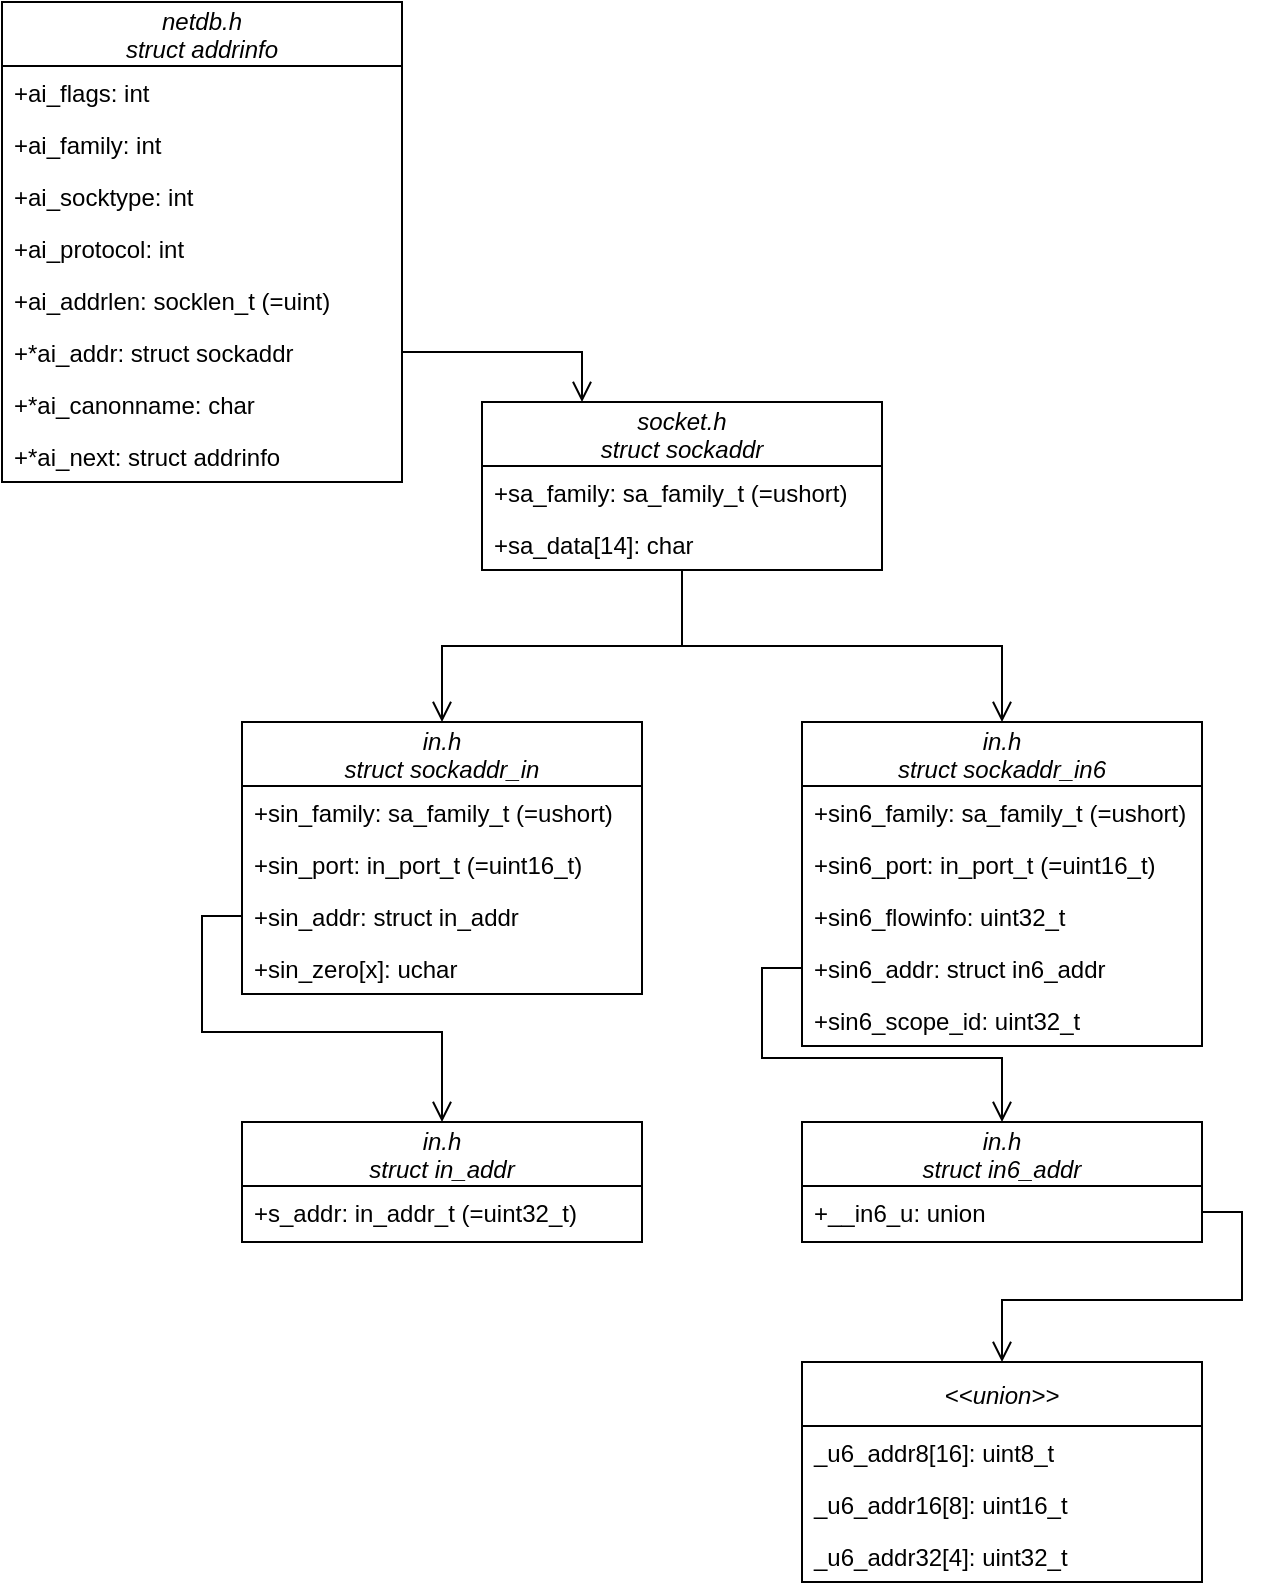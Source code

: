 <mxfile version="20.8.10" type="device"><diagram id="C5RBs43oDa-KdzZeNtuy" name="class"><mxGraphModel dx="947" dy="989" grid="1" gridSize="10" guides="1" tooltips="1" connect="1" arrows="1" fold="1" page="1" pageScale="1" pageWidth="827" pageHeight="1169" math="0" shadow="0"><root><mxCell id="WIyWlLk6GJQsqaUBKTNV-0"/><mxCell id="WIyWlLk6GJQsqaUBKTNV-1" parent="WIyWlLk6GJQsqaUBKTNV-0"/><mxCell id="zkfFHV4jXpPFQw0GAbJ--0" value="netdb.h&#10;struct addrinfo" style="swimlane;fontStyle=2;align=center;verticalAlign=middle;childLayout=stackLayout;horizontal=1;startSize=32;horizontalStack=0;resizeParent=1;resizeLast=0;collapsible=1;marginBottom=0;rounded=0;shadow=0;strokeWidth=1;" parent="WIyWlLk6GJQsqaUBKTNV-1" vertex="1"><mxGeometry x="200" y="120" width="200" height="240" as="geometry"><mxRectangle x="230" y="140" width="160" height="26" as="alternateBounds"/></mxGeometry></mxCell><mxCell id="zkfFHV4jXpPFQw0GAbJ--1" value="+ai_flags: int" style="text;align=left;verticalAlign=top;spacingLeft=4;spacingRight=4;overflow=hidden;rotatable=0;points=[[0,0.5],[1,0.5]];portConstraint=eastwest;" parent="zkfFHV4jXpPFQw0GAbJ--0" vertex="1"><mxGeometry y="32" width="200" height="26" as="geometry"/></mxCell><mxCell id="zkfFHV4jXpPFQw0GAbJ--2" value="+ai_family: int" style="text;align=left;verticalAlign=top;spacingLeft=4;spacingRight=4;overflow=hidden;rotatable=0;points=[[0,0.5],[1,0.5]];portConstraint=eastwest;rounded=0;shadow=0;html=0;" parent="zkfFHV4jXpPFQw0GAbJ--0" vertex="1"><mxGeometry y="58" width="200" height="26" as="geometry"/></mxCell><mxCell id="zkfFHV4jXpPFQw0GAbJ--3" value="+ai_socktype: int" style="text;align=left;verticalAlign=top;spacingLeft=4;spacingRight=4;overflow=hidden;rotatable=0;points=[[0,0.5],[1,0.5]];portConstraint=eastwest;rounded=0;shadow=0;html=0;" parent="zkfFHV4jXpPFQw0GAbJ--0" vertex="1"><mxGeometry y="84" width="200" height="26" as="geometry"/></mxCell><mxCell id="zkfFHV4jXpPFQw0GAbJ--5" value="+ai_protocol: int" style="text;align=left;verticalAlign=top;spacingLeft=4;spacingRight=4;overflow=hidden;rotatable=0;points=[[0,0.5],[1,0.5]];portConstraint=eastwest;" parent="zkfFHV4jXpPFQw0GAbJ--0" vertex="1"><mxGeometry y="110" width="200" height="26" as="geometry"/></mxCell><mxCell id="p-Pt_JwR-d67UC_u79vW-0" value="+ai_addrlen: socklen_t (=uint)" style="text;align=left;verticalAlign=top;spacingLeft=4;spacingRight=4;overflow=hidden;rotatable=0;points=[[0,0.5],[1,0.5]];portConstraint=eastwest;rounded=0;shadow=0;html=0;" vertex="1" parent="zkfFHV4jXpPFQw0GAbJ--0"><mxGeometry y="136" width="200" height="26" as="geometry"/></mxCell><mxCell id="p-Pt_JwR-d67UC_u79vW-1" value="+*ai_addr: struct sockaddr" style="text;align=left;verticalAlign=top;spacingLeft=4;spacingRight=4;overflow=hidden;rotatable=0;points=[[0,0.5],[1,0.5]];portConstraint=eastwest;rounded=0;shadow=0;html=0;" vertex="1" parent="zkfFHV4jXpPFQw0GAbJ--0"><mxGeometry y="162" width="200" height="26" as="geometry"/></mxCell><mxCell id="p-Pt_JwR-d67UC_u79vW-4" value="+*ai_canonname: char" style="text;align=left;verticalAlign=top;spacingLeft=4;spacingRight=4;overflow=hidden;rotatable=0;points=[[0,0.5],[1,0.5]];portConstraint=eastwest;rounded=0;shadow=0;html=0;" vertex="1" parent="zkfFHV4jXpPFQw0GAbJ--0"><mxGeometry y="188" width="200" height="26" as="geometry"/></mxCell><mxCell id="p-Pt_JwR-d67UC_u79vW-5" value="+*ai_next: struct addrinfo" style="text;align=left;verticalAlign=top;spacingLeft=4;spacingRight=4;overflow=hidden;rotatable=0;points=[[0,0.5],[1,0.5]];portConstraint=eastwest;rounded=0;shadow=0;html=0;" vertex="1" parent="zkfFHV4jXpPFQw0GAbJ--0"><mxGeometry y="214" width="200" height="26" as="geometry"/></mxCell><mxCell id="p-Pt_JwR-d67UC_u79vW-23" style="edgeStyle=orthogonalEdgeStyle;rounded=0;orthogonalLoop=1;jettySize=auto;html=1;entryX=0.5;entryY=0;entryDx=0;entryDy=0;fontSize=12;endArrow=open;endFill=0;startSize=32;endSize=8;" edge="1" parent="WIyWlLk6GJQsqaUBKTNV-1" source="zkfFHV4jXpPFQw0GAbJ--17" target="p-Pt_JwR-d67UC_u79vW-13"><mxGeometry relative="1" as="geometry"/></mxCell><mxCell id="p-Pt_JwR-d67UC_u79vW-29" style="edgeStyle=orthogonalEdgeStyle;rounded=0;orthogonalLoop=1;jettySize=auto;html=1;entryX=0.5;entryY=0;entryDx=0;entryDy=0;fontSize=12;endArrow=open;endFill=0;startSize=32;endSize=8;" edge="1" parent="WIyWlLk6GJQsqaUBKTNV-1" source="zkfFHV4jXpPFQw0GAbJ--17" target="p-Pt_JwR-d67UC_u79vW-24"><mxGeometry relative="1" as="geometry"/></mxCell><mxCell id="zkfFHV4jXpPFQw0GAbJ--17" value="socket.h&#10;struct sockaddr" style="swimlane;fontStyle=2;align=center;verticalAlign=middle;childLayout=stackLayout;horizontal=1;startSize=32;horizontalStack=0;resizeParent=1;resizeLast=0;collapsible=1;marginBottom=0;rounded=0;shadow=0;strokeWidth=1;" parent="WIyWlLk6GJQsqaUBKTNV-1" vertex="1"><mxGeometry x="440" y="320" width="200" height="84" as="geometry"><mxRectangle x="550" y="140" width="160" height="26" as="alternateBounds"/></mxGeometry></mxCell><mxCell id="zkfFHV4jXpPFQw0GAbJ--18" value="+sa_family: sa_family_t (=ushort)" style="text;align=left;verticalAlign=top;spacingLeft=4;spacingRight=4;overflow=hidden;rotatable=0;points=[[0,0.5],[1,0.5]];portConstraint=eastwest;" parent="zkfFHV4jXpPFQw0GAbJ--17" vertex="1"><mxGeometry y="32" width="200" height="26" as="geometry"/></mxCell><mxCell id="zkfFHV4jXpPFQw0GAbJ--19" value="+sa_data[14]: char" style="text;align=left;verticalAlign=top;spacingLeft=4;spacingRight=4;overflow=hidden;rotatable=0;points=[[0,0.5],[1,0.5]];portConstraint=eastwest;rounded=0;shadow=0;html=0;" parent="zkfFHV4jXpPFQw0GAbJ--17" vertex="1"><mxGeometry y="58" width="200" height="26" as="geometry"/></mxCell><mxCell id="p-Pt_JwR-d67UC_u79vW-11" style="edgeStyle=orthogonalEdgeStyle;rounded=0;orthogonalLoop=1;jettySize=auto;html=1;exitX=1;exitY=0.5;exitDx=0;exitDy=0;entryX=0.25;entryY=0;entryDx=0;entryDy=0;fontSize=12;startSize=8;endSize=8;endArrow=open;endFill=0;" edge="1" parent="WIyWlLk6GJQsqaUBKTNV-1" source="p-Pt_JwR-d67UC_u79vW-1" target="zkfFHV4jXpPFQw0GAbJ--17"><mxGeometry relative="1" as="geometry"/></mxCell><mxCell id="p-Pt_JwR-d67UC_u79vW-13" value="in.h&#10;struct sockaddr_in" style="swimlane;fontStyle=2;align=center;verticalAlign=middle;childLayout=stackLayout;horizontal=1;startSize=32;horizontalStack=0;resizeParent=1;resizeLast=0;collapsible=1;marginBottom=0;rounded=0;shadow=0;strokeWidth=1;" vertex="1" parent="WIyWlLk6GJQsqaUBKTNV-1"><mxGeometry x="320" y="480" width="200" height="136" as="geometry"><mxRectangle x="550" y="140" width="160" height="26" as="alternateBounds"/></mxGeometry></mxCell><mxCell id="p-Pt_JwR-d67UC_u79vW-14" value="+sin_family: sa_family_t (=ushort)" style="text;align=left;verticalAlign=top;spacingLeft=4;spacingRight=4;overflow=hidden;rotatable=0;points=[[0,0.5],[1,0.5]];portConstraint=eastwest;" vertex="1" parent="p-Pt_JwR-d67UC_u79vW-13"><mxGeometry y="32" width="200" height="26" as="geometry"/></mxCell><mxCell id="p-Pt_JwR-d67UC_u79vW-15" value="+sin_port: in_port_t (=uint16_t)" style="text;align=left;verticalAlign=top;spacingLeft=4;spacingRight=4;overflow=hidden;rotatable=0;points=[[0,0.5],[1,0.5]];portConstraint=eastwest;rounded=0;shadow=0;html=0;" vertex="1" parent="p-Pt_JwR-d67UC_u79vW-13"><mxGeometry y="58" width="200" height="26" as="geometry"/></mxCell><mxCell id="p-Pt_JwR-d67UC_u79vW-20" value="+sin_addr: struct in_addr" style="text;align=left;verticalAlign=top;spacingLeft=4;spacingRight=4;overflow=hidden;rotatable=0;points=[[0,0.5],[1,0.5]];portConstraint=eastwest;rounded=0;shadow=0;html=0;" vertex="1" parent="p-Pt_JwR-d67UC_u79vW-13"><mxGeometry y="84" width="200" height="26" as="geometry"/></mxCell><mxCell id="p-Pt_JwR-d67UC_u79vW-21" value="+sin_zero[x]: uchar" style="text;align=left;verticalAlign=top;spacingLeft=4;spacingRight=4;overflow=hidden;rotatable=0;points=[[0,0.5],[1,0.5]];portConstraint=eastwest;rounded=0;shadow=0;html=0;" vertex="1" parent="p-Pt_JwR-d67UC_u79vW-13"><mxGeometry y="110" width="200" height="26" as="geometry"/></mxCell><mxCell id="p-Pt_JwR-d67UC_u79vW-24" value="in.h&#10;struct sockaddr_in6" style="swimlane;fontStyle=2;align=center;verticalAlign=middle;childLayout=stackLayout;horizontal=1;startSize=32;horizontalStack=0;resizeParent=1;resizeLast=0;collapsible=1;marginBottom=0;rounded=0;shadow=0;strokeWidth=1;" vertex="1" parent="WIyWlLk6GJQsqaUBKTNV-1"><mxGeometry x="600" y="480" width="200" height="162" as="geometry"><mxRectangle x="550" y="140" width="160" height="26" as="alternateBounds"/></mxGeometry></mxCell><mxCell id="p-Pt_JwR-d67UC_u79vW-25" value="+sin6_family: sa_family_t (=ushort)" style="text;align=left;verticalAlign=top;spacingLeft=4;spacingRight=4;overflow=hidden;rotatable=0;points=[[0,0.5],[1,0.5]];portConstraint=eastwest;" vertex="1" parent="p-Pt_JwR-d67UC_u79vW-24"><mxGeometry y="32" width="200" height="26" as="geometry"/></mxCell><mxCell id="p-Pt_JwR-d67UC_u79vW-26" value="+sin6_port: in_port_t (=uint16_t)" style="text;align=left;verticalAlign=top;spacingLeft=4;spacingRight=4;overflow=hidden;rotatable=0;points=[[0,0.5],[1,0.5]];portConstraint=eastwest;rounded=0;shadow=0;html=0;" vertex="1" parent="p-Pt_JwR-d67UC_u79vW-24"><mxGeometry y="58" width="200" height="26" as="geometry"/></mxCell><mxCell id="p-Pt_JwR-d67UC_u79vW-27" value="+sin6_flowinfo: uint32_t" style="text;align=left;verticalAlign=top;spacingLeft=4;spacingRight=4;overflow=hidden;rotatable=0;points=[[0,0.5],[1,0.5]];portConstraint=eastwest;rounded=0;shadow=0;html=0;" vertex="1" parent="p-Pt_JwR-d67UC_u79vW-24"><mxGeometry y="84" width="200" height="26" as="geometry"/></mxCell><mxCell id="p-Pt_JwR-d67UC_u79vW-30" value="+sin6_addr: struct in6_addr" style="text;align=left;verticalAlign=top;spacingLeft=4;spacingRight=4;overflow=hidden;rotatable=0;points=[[0,0.5],[1,0.5]];portConstraint=eastwest;rounded=0;shadow=0;html=0;" vertex="1" parent="p-Pt_JwR-d67UC_u79vW-24"><mxGeometry y="110" width="200" height="26" as="geometry"/></mxCell><mxCell id="p-Pt_JwR-d67UC_u79vW-28" value="+sin6_scope_id: uint32_t" style="text;align=left;verticalAlign=top;spacingLeft=4;spacingRight=4;overflow=hidden;rotatable=0;points=[[0,0.5],[1,0.5]];portConstraint=eastwest;rounded=0;shadow=0;html=0;" vertex="1" parent="p-Pt_JwR-d67UC_u79vW-24"><mxGeometry y="136" width="200" height="26" as="geometry"/></mxCell><mxCell id="p-Pt_JwR-d67UC_u79vW-31" value="in.h&#10;struct in_addr" style="swimlane;fontStyle=2;align=center;verticalAlign=middle;childLayout=stackLayout;horizontal=1;startSize=32;horizontalStack=0;resizeParent=1;resizeLast=0;collapsible=1;marginBottom=0;rounded=0;shadow=0;strokeWidth=1;" vertex="1" parent="WIyWlLk6GJQsqaUBKTNV-1"><mxGeometry x="320" y="680" width="200" height="60" as="geometry"><mxRectangle x="550" y="140" width="160" height="26" as="alternateBounds"/></mxGeometry></mxCell><mxCell id="p-Pt_JwR-d67UC_u79vW-32" value="+s_addr: in_addr_t (=uint32_t)" style="text;align=left;verticalAlign=top;spacingLeft=4;spacingRight=4;overflow=hidden;rotatable=0;points=[[0,0.5],[1,0.5]];portConstraint=eastwest;" vertex="1" parent="p-Pt_JwR-d67UC_u79vW-31"><mxGeometry y="32" width="200" height="26" as="geometry"/></mxCell><mxCell id="p-Pt_JwR-d67UC_u79vW-36" style="edgeStyle=orthogonalEdgeStyle;rounded=0;orthogonalLoop=1;jettySize=auto;html=1;fontSize=12;fontColor=#3ec8b1;endArrow=open;endFill=0;startSize=32;endSize=8;" edge="1" parent="WIyWlLk6GJQsqaUBKTNV-1" source="p-Pt_JwR-d67UC_u79vW-20" target="p-Pt_JwR-d67UC_u79vW-31"><mxGeometry relative="1" as="geometry"/></mxCell><mxCell id="p-Pt_JwR-d67UC_u79vW-37" value="in.h&#10;struct in6_addr" style="swimlane;fontStyle=2;align=center;verticalAlign=middle;childLayout=stackLayout;horizontal=1;startSize=32;horizontalStack=0;resizeParent=1;resizeLast=0;collapsible=1;marginBottom=0;rounded=0;shadow=0;strokeWidth=1;" vertex="1" parent="WIyWlLk6GJQsqaUBKTNV-1"><mxGeometry x="600" y="680" width="200" height="60" as="geometry"><mxRectangle x="550" y="140" width="160" height="26" as="alternateBounds"/></mxGeometry></mxCell><mxCell id="p-Pt_JwR-d67UC_u79vW-38" value="+__in6_u: union" style="text;align=left;verticalAlign=top;spacingLeft=4;spacingRight=4;overflow=hidden;rotatable=0;points=[[0,0.5],[1,0.5]];portConstraint=eastwest;" vertex="1" parent="p-Pt_JwR-d67UC_u79vW-37"><mxGeometry y="32" width="200" height="26" as="geometry"/></mxCell><mxCell id="p-Pt_JwR-d67UC_u79vW-42" style="edgeStyle=orthogonalEdgeStyle;rounded=0;orthogonalLoop=1;jettySize=auto;html=1;entryX=0.5;entryY=0;entryDx=0;entryDy=0;fontSize=12;fontColor=#3ec8b1;endArrow=open;endFill=0;startSize=32;endSize=8;" edge="1" parent="WIyWlLk6GJQsqaUBKTNV-1" source="p-Pt_JwR-d67UC_u79vW-30" target="p-Pt_JwR-d67UC_u79vW-37"><mxGeometry relative="1" as="geometry"/></mxCell><mxCell id="p-Pt_JwR-d67UC_u79vW-46" value="&lt;&lt;union&gt;&gt;" style="swimlane;fontStyle=2;align=center;verticalAlign=middle;childLayout=stackLayout;horizontal=1;startSize=32;horizontalStack=0;resizeParent=1;resizeLast=0;collapsible=1;marginBottom=0;rounded=0;shadow=0;strokeWidth=1;" vertex="1" parent="WIyWlLk6GJQsqaUBKTNV-1"><mxGeometry x="600" y="800" width="200" height="110" as="geometry"><mxRectangle x="550" y="140" width="160" height="26" as="alternateBounds"/></mxGeometry></mxCell><mxCell id="p-Pt_JwR-d67UC_u79vW-47" value="_u6_addr8[16]: uint8_t" style="text;align=left;verticalAlign=top;spacingLeft=4;spacingRight=4;overflow=hidden;rotatable=0;points=[[0,0.5],[1,0.5]];portConstraint=eastwest;" vertex="1" parent="p-Pt_JwR-d67UC_u79vW-46"><mxGeometry y="32" width="200" height="26" as="geometry"/></mxCell><mxCell id="p-Pt_JwR-d67UC_u79vW-48" value="_u6_addr16[8]: uint16_t" style="text;align=left;verticalAlign=top;spacingLeft=4;spacingRight=4;overflow=hidden;rotatable=0;points=[[0,0.5],[1,0.5]];portConstraint=eastwest;" vertex="1" parent="p-Pt_JwR-d67UC_u79vW-46"><mxGeometry y="58" width="200" height="26" as="geometry"/></mxCell><mxCell id="p-Pt_JwR-d67UC_u79vW-49" value="_u6_addr32[4]: uint32_t" style="text;align=left;verticalAlign=top;spacingLeft=4;spacingRight=4;overflow=hidden;rotatable=0;points=[[0,0.5],[1,0.5]];portConstraint=eastwest;" vertex="1" parent="p-Pt_JwR-d67UC_u79vW-46"><mxGeometry y="84" width="200" height="26" as="geometry"/></mxCell><mxCell id="p-Pt_JwR-d67UC_u79vW-52" style="edgeStyle=orthogonalEdgeStyle;rounded=0;orthogonalLoop=1;jettySize=auto;html=1;exitX=1;exitY=0.5;exitDx=0;exitDy=0;fontSize=12;fontColor=#000000;endArrow=open;endFill=0;startSize=32;endSize=8;" edge="1" parent="WIyWlLk6GJQsqaUBKTNV-1" source="p-Pt_JwR-d67UC_u79vW-38" target="p-Pt_JwR-d67UC_u79vW-46"><mxGeometry relative="1" as="geometry"/></mxCell></root></mxGraphModel></diagram></mxfile>